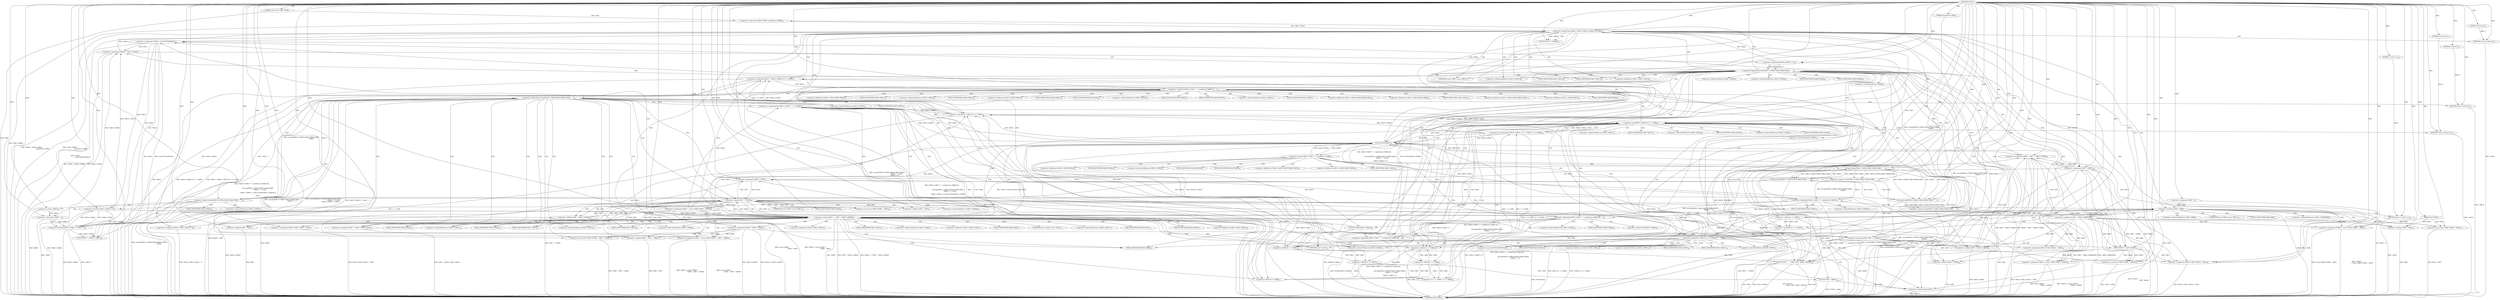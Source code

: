 digraph "FUN1" {  
"8" [label = <(METHOD,FUN1)<SUB>1</SUB>> ]
"323" [label = <(METHOD_RETURN,int)<SUB>1</SUB>> ]
"9" [label = <(PARAM,const struct VAR1 *VAR2)<SUB>1</SUB>> ]
"10" [label = <(PARAM,unsigned int VAR3)<SUB>2</SUB>> ]
"11" [label = <(PARAM,void *VAR4)<SUB>2</SUB>> ]
"321" [label = <(RETURN,return 1;,return 1;)<SUB>106</SUB>> ]
"19" [label = <(&lt;operator&gt;.lessThan,VAR5 &lt; VAR6)<SUB>7</SUB>> ]
"22" [label = <(&lt;operator&gt;.postIncrement,VAR5++)<SUB>7</SUB>> ]
"322" [label = <(LITERAL,1,return 1;)<SUB>106</SUB>> ]
"16" [label = <(&lt;operator&gt;.assignment,VAR5 = 0)<SUB>7</SUB>> ]
"26" [label = <(&lt;operator&gt;.assignment,VAR7 = VAR2-&gt;VAR8[VAR5])<SUB>8</SUB>> ]
"34" [label = <(&lt;operator&gt;.assignment,*VAR10
			= (struct VAR9 *)(VAR4 + VAR7))<SUB>9</SUB>> ]
"50" [label = <(&lt;operator&gt;.assignment,VAR10-&gt;VAR11.VAR12 = VAR7)<SUB>16</SUB>> ]
"318" [label = <(FUN5,FUN5(&quot;&quot;, VAR5))<SUB>104</SUB>> ]
"42" [label = <(&lt;operator&gt;.logicalNot,!(VAR3 &amp; (1 &lt;&lt; VAR5)))<SUB>12</SUB>> ]
"36" [label = <(&lt;operator&gt;.cast,(struct VAR9 *)(VAR4 + VAR7))<SUB>10</SUB>> ]
"61" [label = <(&lt;operator&gt;.assignment,*VAR14
				= (void *)FUN2(VAR10))<SUB>19</SUB>> ]
"68" [label = <(&lt;operator&gt;.assignment,VAR15 = VAR10-&gt;VAR16 &amp; (1 &lt;&lt; VAR5))<SUB>21</SUB>> ]
"95" [label = <(&lt;operators&gt;.assignmentOr,VAR10-&gt;VAR16
= ((1 &lt;&lt; VAR5) | (1 &lt;&lt; VAR6)))<SUB>28</SUB>> ]
"38" [label = <(&lt;operator&gt;.addition,VAR4 + VAR7)<SUB>10</SUB>> ]
"43" [label = <(&lt;operator&gt;.and,VAR3 &amp; (1 &lt;&lt; VAR5))<SUB>12</SUB>> ]
"78" [label = <(&lt;operator&gt;.and,VAR10-&gt;VAR16 &amp; (1 &lt;&lt; VAR6))<SUB>23</SUB>> ]
"107" [label = <(&lt;operator&gt;.logicalOr,(VAR10-&gt;VAR17 == sizeof(struct VAR9) &amp;&amp;


 			 ...)<SUB>33</SUB>> ]
"45" [label = <(&lt;operator&gt;.shiftLeft,1 &lt;&lt; VAR5)<SUB>12</SUB>> ]
"63" [label = <(&lt;operator&gt;.cast,(void *)FUN2(VAR10))<SUB>20</SUB>> ]
"70" [label = <(&lt;operator&gt;.and,VAR10-&gt;VAR16 &amp; (1 &lt;&lt; VAR5))<SUB>21</SUB>> ]
"86" [label = <(FUN3,FUN3(&quot;&quot;,
				       VAR5, VAR7, VAR10-&gt;VAR16))<SUB>24</SUB>> ]
"93" [label = <(RETURN,return 0;,return 0;)<SUB>26</SUB>> ]
"99" [label = <(&lt;operator&gt;.or,(1 &lt;&lt; VAR5) | (1 &lt;&lt; VAR6))<SUB>29</SUB>> ]
"221" [label = <(&lt;operator&gt;.assignment,VAR26 = VAR10-&gt;VAR29)<SUB>71</SUB>> ]
"226" [label = <(&lt;operator&gt;.assignment,VAR10 = (struct VAR9 *)
					(VAR4 + VAR7 + VAR26))<SUB>72</SUB>> ]
"235" [label = <(&lt;operator&gt;.assignment,VAR10-&gt;VAR11.VAR12 = VAR7)<SUB>74</SUB>> ]
"242" [label = <(&lt;operator&gt;.assignmentPlus,VAR7 += VAR26)<SUB>75</SUB>> ]
"65" [label = <(FUN2,FUN2(VAR10))<SUB>20</SUB>> ]
"74" [label = <(&lt;operator&gt;.shiftLeft,1 &lt;&lt; VAR5)<SUB>21</SUB>> ]
"82" [label = <(&lt;operator&gt;.shiftLeft,1 &lt;&lt; VAR6)<SUB>23</SUB>> ]
"94" [label = <(LITERAL,0,return 0;)<SUB>26</SUB>> ]
"100" [label = <(&lt;operator&gt;.shiftLeft,1 &lt;&lt; VAR5)<SUB>29</SUB>> ]
"103" [label = <(&lt;operator&gt;.shiftLeft,1 &lt;&lt; VAR6)<SUB>29</SUB>> ]
"108" [label = <(&lt;operator&gt;.logicalAnd,VAR10-&gt;VAR17 == sizeof(struct VAR9) &amp;&amp;


 			  ...)<SUB>33</SUB>> ]
"145" [label = <(&lt;operator&gt;.logicalAnd,(strcmp(VAR14-&gt;VAR18.VAR19.VAR20.VAR21,
					  ...)<SUB>46</SUB>> ]
"214" [label = <(&lt;operator&gt;.equals,VAR25 == VAR7 + VAR10-&gt;VAR29)<SUB>68</SUB>> ]
"248" [label = <(&lt;operator&gt;.assignment,VAR30 = VAR14-&gt;VAR23)<SUB>77</SUB>> ]
"300" [label = <(&lt;operator&gt;.assignment,VAR10 = (struct VAR9 *)
					(VAR4 + VAR30))<SUB>97</SUB>> ]
"307" [label = <(&lt;operator&gt;.assignment,VAR10-&gt;VAR11.VAR12 = VAR7)<SUB>99</SUB>> ]
"314" [label = <(&lt;operator&gt;.assignment,VAR7 = VAR30)<SUB>100</SUB>> ]
"109" [label = <(&lt;operator&gt;.logicalAnd,VAR10-&gt;VAR17 == sizeof(struct VAR9) &amp;&amp;


 			  ...)<SUB>33</SUB>> ]
"135" [label = <(FUN4,FUN4(&amp;VAR10-&gt;VAR24))<SUB>39</SUB>> ]
"168" [label = <(FUN5,FUN5(&quot;&quot;
						&quot;&quot;,
								VAR14-&gt;VAR23))<SUB>49</SUB>> ]
"173" [label = <(RETURN,return 0;,return 0;)<SUB>52</SUB>> ]
"177" [label = <(&lt;operators&gt;.assignmentXor,VAR10-&gt;VAR16 ^= (1&lt;&lt;VAR6))<SUB>57</SUB>> ]
"184" [label = <(&lt;operator&gt;.assignment,VAR25 = VAR7)<SUB>58</SUB>> ]
"187" [label = <(&lt;operator&gt;.assignment,VAR7 = VAR10-&gt;VAR11.VAR12)<SUB>59</SUB>> ]
"194" [label = <(&lt;operator&gt;.assignment,VAR10-&gt;VAR11.VAR12 = 0)<SUB>60</SUB>> ]
"207" [label = <(&lt;operator&gt;.assignment,VAR10 = (struct VAR9 *)
						(VAR4 + VAR7))<SUB>66</SUB>> ]
"228" [label = <(&lt;operator&gt;.cast,(struct VAR9 *)
					(VAR4 + VAR7 + VAR26))<SUB>72</SUB>> ]
"254" [label = <(&lt;operator&gt;.logicalAnd,strcmp(VAR14-&gt;VAR18.VAR19.VAR20.VAR21,
					   ...)<SUB>79</SUB>> ]
"110" [label = <(&lt;operator&gt;.logicalAnd,VAR10-&gt;VAR17 == sizeof(struct VAR9) &amp;&amp;


 			  ...)<SUB>33</SUB>> ]
"130" [label = <(&lt;operator&gt;.lessThan,VAR14-&gt;VAR23 &lt; 0)<SUB>39</SUB>> ]
"146" [label = <(&lt;operator&gt;.equals,strcmp(VAR14-&gt;VAR18.VAR19.VAR20.VAR21,
					   ...)<SUB>46</SUB>> ]
"159" [label = <(&lt;operator&gt;.lessThan,VAR14-&gt;VAR23 &lt; -VAR27 - 1)<SUB>48</SUB>> ]
"174" [label = <(LITERAL,0,return 0;)<SUB>52</SUB>> ]
"202" [label = <(&lt;operator&gt;.equals,VAR7 == VAR25)<SUB>63</SUB>> ]
"216" [label = <(&lt;operator&gt;.addition,VAR7 + VAR10-&gt;VAR29)<SUB>68</SUB>> ]
"230" [label = <(&lt;operator&gt;.addition,VAR4 + VAR7 + VAR26)<SUB>73</SUB>> ]
"287" [label = <(FUN5,FUN5(&quot;&quot;,
						 VAR7, VAR30))<SUB>91</SUB>> ]
"302" [label = <(&lt;operator&gt;.cast,(struct VAR9 *)
					(VAR4 + VAR30))<SUB>97</SUB>> ]
"111" [label = <(&lt;operator&gt;.equals,VAR10-&gt;VAR17 == sizeof(struct VAR9))<SUB>33</SUB>> ]
"117" [label = <(&lt;operator&gt;.equals,strcmp(VAR14-&gt;VAR18.VAR19.VAR20.VAR21,
 				   ...)<SUB>36</SUB>> ]
"147" [label = <(strcmp,strcmp(VAR14-&gt;VAR18.VAR19.VAR20.VAR21,
					   ...)<SUB>46</SUB>> ]
"163" [label = <(&lt;operator&gt;.subtraction,-VAR27 - 1)<SUB>48</SUB>> ]
"181" [label = <(&lt;operator&gt;.shiftLeft,1&lt;&lt;VAR6)<SUB>57</SUB>> ]
"209" [label = <(&lt;operator&gt;.cast,(struct VAR9 *)
						(VAR4 + VAR7))<SUB>66</SUB>> ]
"231" [label = <(&lt;operator&gt;.addition,VAR4 + VAR7)<SUB>73</SUB>> ]
"255" [label = <(&lt;operator&gt;.equals,strcmp(VAR14-&gt;VAR18.VAR19.VAR20.VAR21,
					   ...)<SUB>79</SUB>> ]
"268" [label = <(&lt;operator&gt;.greaterEqualsThan,VAR30 &gt;= 0)<SUB>81</SUB>> ]
"273" [label = <(&lt;operator&gt;.greaterThan,VAR30 &gt; VAR2-&gt;VAR26 -
						sizeof(struct VAR9))<SUB>82</SUB>> ]
"293" [label = <(&lt;operator&gt;.assignment,VAR30 = VAR7 + VAR10-&gt;VAR29)<SUB>95</SUB>> ]
"304" [label = <(&lt;operator&gt;.addition,VAR4 + VAR30)<SUB>98</SUB>> ]
"115" [label = <(&lt;operator&gt;.sizeOf,sizeof(struct VAR9))<SUB>33</SUB>> ]
"118" [label = <(strcmp,strcmp(VAR14-&gt;VAR18.VAR19.VAR20.VAR21,
 				   ...)<SUB>36</SUB>> ]
"164" [label = <(&lt;operator&gt;.minus,-VAR27)<SUB>48</SUB>> ]
"211" [label = <(&lt;operator&gt;.addition,VAR4 + VAR7)<SUB>67</SUB>> ]
"256" [label = <(strcmp,strcmp(VAR14-&gt;VAR18.VAR19.VAR20.VAR21,
					   ...)<SUB>79</SUB>> ]
"282" [label = <(FUN5,FUN5(&quot;&quot;
							&quot;&quot;,
								VAR30))<SUB>84</SUB>> ]
"285" [label = <(RETURN,return 0;,return 0;)<SUB>87</SUB>> ]
"275" [label = <(&lt;operator&gt;.subtraction,VAR2-&gt;VAR26 -
						sizeof(struct VAR9))<SUB>82</SUB>> ]
"286" [label = <(LITERAL,0,return 0;)<SUB>87</SUB>> ]
"295" [label = <(&lt;operator&gt;.addition,VAR7 + VAR10-&gt;VAR29)<SUB>95</SUB>> ]
"279" [label = <(&lt;operator&gt;.sizeOf,sizeof(struct VAR9))<SUB>83</SUB>> ]
"28" [label = <(&lt;operator&gt;.indirectIndexAccess,VAR2-&gt;VAR8[VAR5])<SUB>8</SUB>> ]
"51" [label = <(&lt;operator&gt;.fieldAccess,VAR10-&gt;VAR11.VAR12)<SUB>16</SUB>> ]
"29" [label = <(&lt;operator&gt;.indirectFieldAccess,VAR2-&gt;VAR8)<SUB>8</SUB>> ]
"37" [label = <(UNKNOWN,struct VAR9 *,struct VAR9 *)<SUB>10</SUB>> ]
"52" [label = <(&lt;operator&gt;.indirectFieldAccess,VAR10-&gt;VAR11)<SUB>16</SUB>> ]
"55" [label = <(FIELD_IDENTIFIER,VAR12,VAR12)<SUB>16</SUB>> ]
"31" [label = <(FIELD_IDENTIFIER,VAR8,VAR8)<SUB>8</SUB>> ]
"54" [label = <(FIELD_IDENTIFIER,VAR11,VAR11)<SUB>16</SUB>> ]
"96" [label = <(&lt;operator&gt;.indirectFieldAccess,VAR10-&gt;VAR16)<SUB>28</SUB>> ]
"64" [label = <(UNKNOWN,void *,void *)<SUB>20</SUB>> ]
"71" [label = <(&lt;operator&gt;.indirectFieldAccess,VAR10-&gt;VAR16)<SUB>21</SUB>> ]
"79" [label = <(&lt;operator&gt;.indirectFieldAccess,VAR10-&gt;VAR16)<SUB>23</SUB>> ]
"98" [label = <(FIELD_IDENTIFIER,VAR16,VAR16)<SUB>28</SUB>> ]
"73" [label = <(FIELD_IDENTIFIER,VAR16,VAR16)<SUB>21</SUB>> ]
"81" [label = <(FIELD_IDENTIFIER,VAR16,VAR16)<SUB>23</SUB>> ]
"90" [label = <(&lt;operator&gt;.indirectFieldAccess,VAR10-&gt;VAR16)<SUB>25</SUB>> ]
"223" [label = <(&lt;operator&gt;.indirectFieldAccess,VAR10-&gt;VAR29)<SUB>71</SUB>> ]
"236" [label = <(&lt;operator&gt;.fieldAccess,VAR10-&gt;VAR11.VAR12)<SUB>74</SUB>> ]
"92" [label = <(FIELD_IDENTIFIER,VAR16,VAR16)<SUB>25</SUB>> ]
"136" [label = <(&lt;operator&gt;.addressOf,&amp;VAR10-&gt;VAR24)<SUB>39</SUB>> ]
"225" [label = <(FIELD_IDENTIFIER,VAR29,VAR29)<SUB>71</SUB>> ]
"229" [label = <(UNKNOWN,struct VAR9 *,struct VAR9 *)<SUB>72</SUB>> ]
"237" [label = <(&lt;operator&gt;.indirectFieldAccess,VAR10-&gt;VAR11)<SUB>74</SUB>> ]
"240" [label = <(FIELD_IDENTIFIER,VAR12,VAR12)<SUB>74</SUB>> ]
"250" [label = <(&lt;operator&gt;.indirectFieldAccess,VAR14-&gt;VAR23)<SUB>77</SUB>> ]
"308" [label = <(&lt;operator&gt;.fieldAccess,VAR10-&gt;VAR11.VAR12)<SUB>99</SUB>> ]
"131" [label = <(&lt;operator&gt;.indirectFieldAccess,VAR14-&gt;VAR23)<SUB>39</SUB>> ]
"137" [label = <(&lt;operator&gt;.indirectFieldAccess,VAR10-&gt;VAR24)<SUB>39</SUB>> ]
"160" [label = <(&lt;operator&gt;.indirectFieldAccess,VAR14-&gt;VAR23)<SUB>48</SUB>> ]
"170" [label = <(&lt;operator&gt;.indirectFieldAccess,VAR14-&gt;VAR23)<SUB>51</SUB>> ]
"178" [label = <(&lt;operator&gt;.indirectFieldAccess,VAR10-&gt;VAR16)<SUB>57</SUB>> ]
"189" [label = <(&lt;operator&gt;.fieldAccess,VAR10-&gt;VAR11.VAR12)<SUB>59</SUB>> ]
"195" [label = <(&lt;operator&gt;.fieldAccess,VAR10-&gt;VAR11.VAR12)<SUB>60</SUB>> ]
"218" [label = <(&lt;operator&gt;.indirectFieldAccess,VAR10-&gt;VAR29)<SUB>68</SUB>> ]
"239" [label = <(FIELD_IDENTIFIER,VAR11,VAR11)<SUB>74</SUB>> ]
"252" [label = <(FIELD_IDENTIFIER,VAR23,VAR23)<SUB>77</SUB>> ]
"303" [label = <(UNKNOWN,struct VAR9 *,struct VAR9 *)<SUB>97</SUB>> ]
"309" [label = <(&lt;operator&gt;.indirectFieldAccess,VAR10-&gt;VAR11)<SUB>99</SUB>> ]
"312" [label = <(FIELD_IDENTIFIER,VAR12,VAR12)<SUB>99</SUB>> ]
"112" [label = <(&lt;operator&gt;.indirectFieldAccess,VAR10-&gt;VAR17)<SUB>33</SUB>> ]
"133" [label = <(FIELD_IDENTIFIER,VAR23,VAR23)<SUB>39</SUB>> ]
"139" [label = <(FIELD_IDENTIFIER,VAR24,VAR24)<SUB>39</SUB>> ]
"148" [label = <(&lt;operator&gt;.fieldAccess,VAR14-&gt;VAR18.VAR19.VAR20.VAR21)<SUB>46</SUB>> ]
"162" [label = <(FIELD_IDENTIFIER,VAR23,VAR23)<SUB>48</SUB>> ]
"172" [label = <(FIELD_IDENTIFIER,VAR23,VAR23)<SUB>51</SUB>> ]
"180" [label = <(FIELD_IDENTIFIER,VAR16,VAR16)<SUB>57</SUB>> ]
"190" [label = <(&lt;operator&gt;.indirectFieldAccess,VAR10-&gt;VAR11)<SUB>59</SUB>> ]
"193" [label = <(FIELD_IDENTIFIER,VAR12,VAR12)<SUB>59</SUB>> ]
"196" [label = <(&lt;operator&gt;.indirectFieldAccess,VAR10-&gt;VAR11)<SUB>60</SUB>> ]
"199" [label = <(FIELD_IDENTIFIER,VAR12,VAR12)<SUB>60</SUB>> ]
"210" [label = <(UNKNOWN,struct VAR9 *,struct VAR9 *)<SUB>66</SUB>> ]
"220" [label = <(FIELD_IDENTIFIER,VAR29,VAR29)<SUB>68</SUB>> ]
"311" [label = <(FIELD_IDENTIFIER,VAR11,VAR11)<SUB>99</SUB>> ]
"114" [label = <(FIELD_IDENTIFIER,VAR17,VAR17)<SUB>33</SUB>> ]
"119" [label = <(&lt;operator&gt;.fieldAccess,VAR14-&gt;VAR18.VAR19.VAR20.VAR21)<SUB>36</SUB>> ]
"149" [label = <(&lt;operator&gt;.fieldAccess,VAR14-&gt;VAR18.VAR19.VAR20)<SUB>46</SUB>> ]
"156" [label = <(FIELD_IDENTIFIER,VAR21,VAR21)<SUB>46</SUB>> ]
"192" [label = <(FIELD_IDENTIFIER,VAR11,VAR11)<SUB>59</SUB>> ]
"198" [label = <(FIELD_IDENTIFIER,VAR11,VAR11)<SUB>60</SUB>> ]
"257" [label = <(&lt;operator&gt;.fieldAccess,VAR14-&gt;VAR18.VAR19.VAR20.VAR21)<SUB>79</SUB>> ]
"120" [label = <(&lt;operator&gt;.fieldAccess,VAR14-&gt;VAR18.VAR19.VAR20)<SUB>36</SUB>> ]
"127" [label = <(FIELD_IDENTIFIER,VAR21,VAR21)<SUB>36</SUB>> ]
"150" [label = <(&lt;operator&gt;.fieldAccess,VAR14-&gt;VAR18.VAR19)<SUB>46</SUB>> ]
"155" [label = <(FIELD_IDENTIFIER,VAR20,VAR20)<SUB>46</SUB>> ]
"258" [label = <(&lt;operator&gt;.fieldAccess,VAR14-&gt;VAR18.VAR19.VAR20)<SUB>79</SUB>> ]
"265" [label = <(FIELD_IDENTIFIER,VAR21,VAR21)<SUB>79</SUB>> ]
"276" [label = <(&lt;operator&gt;.indirectFieldAccess,VAR2-&gt;VAR26)<SUB>82</SUB>> ]
"297" [label = <(&lt;operator&gt;.indirectFieldAccess,VAR10-&gt;VAR29)<SUB>95</SUB>> ]
"121" [label = <(&lt;operator&gt;.fieldAccess,VAR14-&gt;VAR18.VAR19)<SUB>36</SUB>> ]
"126" [label = <(FIELD_IDENTIFIER,VAR20,VAR20)<SUB>36</SUB>> ]
"151" [label = <(&lt;operator&gt;.indirectFieldAccess,VAR14-&gt;VAR18)<SUB>46</SUB>> ]
"154" [label = <(FIELD_IDENTIFIER,VAR19,VAR19)<SUB>46</SUB>> ]
"259" [label = <(&lt;operator&gt;.fieldAccess,VAR14-&gt;VAR18.VAR19)<SUB>79</SUB>> ]
"264" [label = <(FIELD_IDENTIFIER,VAR20,VAR20)<SUB>79</SUB>> ]
"278" [label = <(FIELD_IDENTIFIER,VAR26,VAR26)<SUB>82</SUB>> ]
"299" [label = <(FIELD_IDENTIFIER,VAR29,VAR29)<SUB>95</SUB>> ]
"122" [label = <(&lt;operator&gt;.indirectFieldAccess,VAR14-&gt;VAR18)<SUB>36</SUB>> ]
"125" [label = <(FIELD_IDENTIFIER,VAR19,VAR19)<SUB>36</SUB>> ]
"153" [label = <(FIELD_IDENTIFIER,VAR18,VAR18)<SUB>46</SUB>> ]
"260" [label = <(&lt;operator&gt;.indirectFieldAccess,VAR14-&gt;VAR18)<SUB>79</SUB>> ]
"263" [label = <(FIELD_IDENTIFIER,VAR19,VAR19)<SUB>79</SUB>> ]
"124" [label = <(FIELD_IDENTIFIER,VAR18,VAR18)<SUB>36</SUB>> ]
"262" [label = <(FIELD_IDENTIFIER,VAR18,VAR18)<SUB>79</SUB>> ]
  "173" -> "323"  [ label = "DDG: &lt;RET&gt;"] 
  "93" -> "323"  [ label = "DDG: &lt;RET&gt;"] 
  "285" -> "323"  [ label = "DDG: &lt;RET&gt;"] 
  "321" -> "323"  [ label = "DDG: &lt;RET&gt;"] 
  "9" -> "323"  [ label = "DDG: VAR2"] 
  "16" -> "323"  [ label = "DDG: VAR5 = 0"] 
  "19" -> "323"  [ label = "DDG: VAR5 &lt; VAR6"] 
  "26" -> "323"  [ label = "DDG: VAR2-&gt;VAR8[VAR5]"] 
  "26" -> "323"  [ label = "DDG: VAR7 = VAR2-&gt;VAR8[VAR5]"] 
  "38" -> "323"  [ label = "DDG: VAR4"] 
  "36" -> "323"  [ label = "DDG: VAR4 + VAR7"] 
  "34" -> "323"  [ label = "DDG: (struct VAR9 *)(VAR4 + VAR7)"] 
  "34" -> "323"  [ label = "DDG: *VAR10
			= (struct VAR9 *)(VAR4 + VAR7)"] 
  "43" -> "323"  [ label = "DDG: VAR3"] 
  "42" -> "323"  [ label = "DDG: VAR3 &amp; (1 &lt;&lt; VAR5)"] 
  "42" -> "323"  [ label = "DDG: !(VAR3 &amp; (1 &lt;&lt; VAR5))"] 
  "50" -> "323"  [ label = "DDG: VAR10-&gt;VAR11.VAR12 = VAR7"] 
  "61" -> "323"  [ label = "DDG: VAR14"] 
  "65" -> "323"  [ label = "DDG: VAR10"] 
  "63" -> "323"  [ label = "DDG: FUN2(VAR10)"] 
  "61" -> "323"  [ label = "DDG: (void *)FUN2(VAR10)"] 
  "61" -> "323"  [ label = "DDG: *VAR14
				= (void *)FUN2(VAR10)"] 
  "68" -> "323"  [ label = "DDG: VAR15"] 
  "70" -> "323"  [ label = "DDG: 1 &lt;&lt; VAR5"] 
  "68" -> "323"  [ label = "DDG: VAR10-&gt;VAR16 &amp; (1 &lt;&lt; VAR5)"] 
  "68" -> "323"  [ label = "DDG: VAR15 = VAR10-&gt;VAR16 &amp; (1 &lt;&lt; VAR5)"] 
  "82" -> "323"  [ label = "DDG: VAR6"] 
  "78" -> "323"  [ label = "DDG: 1 &lt;&lt; VAR6"] 
  "78" -> "323"  [ label = "DDG: VAR10-&gt;VAR16 &amp; (1 &lt;&lt; VAR6)"] 
  "95" -> "323"  [ label = "DDG: (1 &lt;&lt; VAR5) | (1 &lt;&lt; VAR6)"] 
  "111" -> "323"  [ label = "DDG: VAR10-&gt;VAR17"] 
  "115" -> "323"  [ label = "DDG: struct VAR9"] 
  "110" -> "323"  [ label = "DDG: VAR10-&gt;VAR17 == sizeof(struct VAR9)"] 
  "117" -> "323"  [ label = "DDG: strcmp(VAR14-&gt;VAR18.VAR19.VAR20.VAR21,
 				     VAR22)"] 
  "110" -> "323"  [ label = "DDG: strcmp(VAR14-&gt;VAR18.VAR19.VAR20.VAR21,
 				     VAR22) == 0"] 
  "109" -> "323"  [ label = "DDG: VAR10-&gt;VAR17 == sizeof(struct VAR9) &amp;&amp;


 			     (strcmp(VAR14-&gt;VAR18.VAR19.VAR20.VAR21,
 				     VAR22) == 0)"] 
  "130" -> "323"  [ label = "DDG: VAR14-&gt;VAR23"] 
  "109" -> "323"  [ label = "DDG: VAR14-&gt;VAR23 &lt; 0"] 
  "108" -> "323"  [ label = "DDG: VAR10-&gt;VAR17 == sizeof(struct VAR9) &amp;&amp;


 			     (strcmp(VAR14-&gt;VAR18.VAR19.VAR20.VAR21,
 				     VAR22) == 0) &amp;&amp;

			     VAR14-&gt;VAR23 &lt; 0"] 
  "135" -> "323"  [ label = "DDG: &amp;VAR10-&gt;VAR24"] 
  "108" -> "323"  [ label = "DDG: FUN4(&amp;VAR10-&gt;VAR24)"] 
  "107" -> "323"  [ label = "DDG: VAR10-&gt;VAR17 == sizeof(struct VAR9) &amp;&amp;


 			     (strcmp(VAR14-&gt;VAR18.VAR19.VAR20.VAR21,
 				     VAR22) == 0) &amp;&amp;

			     VAR14-&gt;VAR23 &lt; 0 &amp;&amp; FUN4(&amp;VAR10-&gt;VAR24)"] 
  "107" -> "323"  [ label = "DDG: (VAR10-&gt;VAR17 == sizeof(struct VAR9) &amp;&amp;


 			     (strcmp(VAR14-&gt;VAR18.VAR19.VAR20.VAR21,
 				     VAR22) == 0) &amp;&amp;

			     VAR14-&gt;VAR23 &lt; 0 &amp;&amp; FUN4(&amp;VAR10-&gt;VAR24)) ||

			    VAR15"] 
  "248" -> "323"  [ label = "DDG: VAR14-&gt;VAR23"] 
  "248" -> "323"  [ label = "DDG: VAR30 = VAR14-&gt;VAR23"] 
  "256" -> "323"  [ label = "DDG: VAR22"] 
  "255" -> "323"  [ label = "DDG: strcmp(VAR14-&gt;VAR18.VAR19.VAR20.VAR21,
					   VAR22)"] 
  "254" -> "323"  [ label = "DDG: strcmp(VAR14-&gt;VAR18.VAR19.VAR20.VAR21,
					   VAR22) == 0"] 
  "254" -> "323"  [ label = "DDG: VAR30 &gt;= 0"] 
  "254" -> "323"  [ label = "DDG: strcmp(VAR14-&gt;VAR18.VAR19.VAR20.VAR21,
					   VAR22) == 0 &amp;&amp;
				    VAR30 &gt;= 0"] 
  "295" -> "323"  [ label = "DDG: VAR10-&gt;VAR29"] 
  "293" -> "323"  [ label = "DDG: VAR7 + VAR10-&gt;VAR29"] 
  "293" -> "323"  [ label = "DDG: VAR30 = VAR7 + VAR10-&gt;VAR29"] 
  "275" -> "323"  [ label = "DDG: VAR2-&gt;VAR26"] 
  "279" -> "323"  [ label = "DDG: struct VAR9"] 
  "273" -> "323"  [ label = "DDG: VAR2-&gt;VAR26 -
						sizeof(struct VAR9)"] 
  "273" -> "323"  [ label = "DDG: VAR30 &gt; VAR2-&gt;VAR26 -
						sizeof(struct VAR9)"] 
  "287" -> "323"  [ label = "DDG: FUN5(&quot;&quot;,
						 VAR7, VAR30)"] 
  "304" -> "323"  [ label = "DDG: VAR4"] 
  "302" -> "323"  [ label = "DDG: VAR4 + VAR30"] 
  "300" -> "323"  [ label = "DDG: (struct VAR9 *)
					(VAR4 + VAR30)"] 
  "300" -> "323"  [ label = "DDG: VAR10 = (struct VAR9 *)
					(VAR4 + VAR30)"] 
  "307" -> "323"  [ label = "DDG: VAR10-&gt;VAR11.VAR12 = VAR7"] 
  "314" -> "323"  [ label = "DDG: VAR30"] 
  "314" -> "323"  [ label = "DDG: VAR7 = VAR30"] 
  "147" -> "323"  [ label = "DDG: VAR22"] 
  "146" -> "323"  [ label = "DDG: strcmp(VAR14-&gt;VAR18.VAR19.VAR20.VAR21,
					    VAR22)"] 
  "145" -> "323"  [ label = "DDG: strcmp(VAR14-&gt;VAR18.VAR19.VAR20.VAR21,
					    VAR22) == 0"] 
  "159" -> "323"  [ label = "DDG: VAR14-&gt;VAR23"] 
  "163" -> "323"  [ label = "DDG: -VAR27"] 
  "159" -> "323"  [ label = "DDG: -VAR27 - 1"] 
  "145" -> "323"  [ label = "DDG: VAR14-&gt;VAR23 &lt; -VAR27 - 1"] 
  "145" -> "323"  [ label = "DDG: (strcmp(VAR14-&gt;VAR18.VAR19.VAR20.VAR21,
					    VAR22) == 0) &amp;&amp;
				    VAR14-&gt;VAR23 &lt; -VAR27 - 1"] 
  "177" -> "323"  [ label = "DDG: 1&lt;&lt;VAR6"] 
  "184" -> "323"  [ label = "DDG: VAR25 = VAR7"] 
  "187" -> "323"  [ label = "DDG: VAR7 = VAR10-&gt;VAR11.VAR12"] 
  "194" -> "323"  [ label = "DDG: VAR10-&gt;VAR11.VAR12 = 0"] 
  "202" -> "323"  [ label = "DDG: VAR25"] 
  "202" -> "323"  [ label = "DDG: VAR7 == VAR25"] 
  "207" -> "323"  [ label = "DDG: (struct VAR9 *)
						(VAR4 + VAR7)"] 
  "207" -> "323"  [ label = "DDG: VAR10 = (struct VAR9 *)
						(VAR4 + VAR7)"] 
  "214" -> "323"  [ label = "DDG: VAR25"] 
  "216" -> "323"  [ label = "DDG: VAR10-&gt;VAR29"] 
  "214" -> "323"  [ label = "DDG: VAR7 + VAR10-&gt;VAR29"] 
  "214" -> "323"  [ label = "DDG: VAR25 == VAR7 + VAR10-&gt;VAR29"] 
  "221" -> "323"  [ label = "DDG: VAR10-&gt;VAR29"] 
  "221" -> "323"  [ label = "DDG: VAR26 = VAR10-&gt;VAR29"] 
  "231" -> "323"  [ label = "DDG: VAR4"] 
  "230" -> "323"  [ label = "DDG: VAR4 + VAR7"] 
  "228" -> "323"  [ label = "DDG: VAR4 + VAR7 + VAR26"] 
  "226" -> "323"  [ label = "DDG: (struct VAR9 *)
					(VAR4 + VAR7 + VAR26)"] 
  "226" -> "323"  [ label = "DDG: VAR10 = (struct VAR9 *)
					(VAR4 + VAR7 + VAR26)"] 
  "235" -> "323"  [ label = "DDG: VAR10-&gt;VAR11.VAR12 = VAR7"] 
  "242" -> "323"  [ label = "DDG: VAR26"] 
  "242" -> "323"  [ label = "DDG: VAR7 += VAR26"] 
  "318" -> "323"  [ label = "DDG: FUN5(&quot;&quot;, VAR5)"] 
  "86" -> "323"  [ label = "DDG: VAR5"] 
  "86" -> "323"  [ label = "DDG: VAR7"] 
  "86" -> "323"  [ label = "DDG: VAR10-&gt;VAR16"] 
  "86" -> "323"  [ label = "DDG: FUN3(&quot;&quot;,
				       VAR5, VAR7, VAR10-&gt;VAR16)"] 
  "22" -> "323"  [ label = "DDG: VAR5++"] 
  "164" -> "323"  [ label = "DDG: VAR27"] 
  "8" -> "9"  [ label = "DDG: "] 
  "8" -> "10"  [ label = "DDG: "] 
  "8" -> "11"  [ label = "DDG: "] 
  "322" -> "321"  [ label = "DDG: 1"] 
  "8" -> "321"  [ label = "DDG: "] 
  "8" -> "322"  [ label = "DDG: "] 
  "8" -> "16"  [ label = "DDG: "] 
  "16" -> "19"  [ label = "DDG: VAR5"] 
  "22" -> "19"  [ label = "DDG: VAR5"] 
  "8" -> "19"  [ label = "DDG: "] 
  "181" -> "19"  [ label = "DDG: VAR6"] 
  "45" -> "22"  [ label = "DDG: VAR5"] 
  "318" -> "22"  [ label = "DDG: VAR5"] 
  "8" -> "22"  [ label = "DDG: "] 
  "11" -> "34"  [ label = "DDG: VAR4"] 
  "8" -> "34"  [ label = "DDG: "] 
  "26" -> "34"  [ label = "DDG: VAR7"] 
  "8" -> "50"  [ label = "DDG: "] 
  "26" -> "50"  [ label = "DDG: VAR7"] 
  "8" -> "318"  [ label = "DDG: "] 
  "100" -> "318"  [ label = "DDG: VAR5"] 
  "11" -> "36"  [ label = "DDG: VAR4"] 
  "8" -> "36"  [ label = "DDG: "] 
  "26" -> "36"  [ label = "DDG: VAR7"] 
  "43" -> "42"  [ label = "DDG: VAR3"] 
  "43" -> "42"  [ label = "DDG: 1 &lt;&lt; VAR5"] 
  "65" -> "61"  [ label = "DDG: VAR10"] 
  "70" -> "68"  [ label = "DDG: VAR10-&gt;VAR16"] 
  "70" -> "68"  [ label = "DDG: 1 &lt;&lt; VAR5"] 
  "99" -> "95"  [ label = "DDG: 1 &lt;&lt; VAR5"] 
  "99" -> "95"  [ label = "DDG: 1 &lt;&lt; VAR6"] 
  "11" -> "38"  [ label = "DDG: VAR4"] 
  "8" -> "38"  [ label = "DDG: "] 
  "26" -> "38"  [ label = "DDG: VAR7"] 
  "10" -> "43"  [ label = "DDG: VAR3"] 
  "8" -> "43"  [ label = "DDG: "] 
  "45" -> "43"  [ label = "DDG: 1"] 
  "45" -> "43"  [ label = "DDG: VAR5"] 
  "65" -> "95"  [ label = "DDG: VAR10"] 
  "78" -> "95"  [ label = "DDG: VAR10-&gt;VAR16"] 
  "8" -> "45"  [ label = "DDG: "] 
  "19" -> "45"  [ label = "DDG: VAR5"] 
  "65" -> "63"  [ label = "DDG: VAR10"] 
  "65" -> "70"  [ label = "DDG: VAR10"] 
  "95" -> "70"  [ label = "DDG: VAR10-&gt;VAR16"] 
  "177" -> "70"  [ label = "DDG: VAR10-&gt;VAR16"] 
  "74" -> "70"  [ label = "DDG: 1"] 
  "74" -> "70"  [ label = "DDG: VAR5"] 
  "65" -> "78"  [ label = "DDG: VAR10"] 
  "70" -> "78"  [ label = "DDG: VAR10-&gt;VAR16"] 
  "82" -> "78"  [ label = "DDG: 1"] 
  "82" -> "78"  [ label = "DDG: VAR6"] 
  "94" -> "93"  [ label = "DDG: 0"] 
  "8" -> "93"  [ label = "DDG: "] 
  "100" -> "99"  [ label = "DDG: 1"] 
  "100" -> "99"  [ label = "DDG: VAR5"] 
  "103" -> "99"  [ label = "DDG: 1"] 
  "103" -> "99"  [ label = "DDG: VAR6"] 
  "108" -> "107"  [ label = "DDG: VAR10-&gt;VAR17 == sizeof(struct VAR9) &amp;&amp;


 			     (strcmp(VAR14-&gt;VAR18.VAR19.VAR20.VAR21,
 				     VAR22) == 0) &amp;&amp;

			     VAR14-&gt;VAR23 &lt; 0"] 
  "108" -> "107"  [ label = "DDG: FUN4(&amp;VAR10-&gt;VAR24)"] 
  "68" -> "107"  [ label = "DDG: VAR15"] 
  "8" -> "107"  [ label = "DDG: "] 
  "207" -> "221"  [ label = "DDG: VAR10"] 
  "8" -> "226"  [ label = "DDG: "] 
  "202" -> "226"  [ label = "DDG: VAR7"] 
  "221" -> "226"  [ label = "DDG: VAR26"] 
  "8" -> "235"  [ label = "DDG: "] 
  "202" -> "235"  [ label = "DDG: VAR7"] 
  "8" -> "242"  [ label = "DDG: "] 
  "221" -> "242"  [ label = "DDG: VAR26"] 
  "34" -> "65"  [ label = "DDG: VAR10"] 
  "95" -> "65"  [ label = "DDG: VAR10-&gt;VAR16"] 
  "111" -> "65"  [ label = "DDG: VAR10-&gt;VAR17"] 
  "300" -> "65"  [ label = "DDG: VAR10"] 
  "177" -> "65"  [ label = "DDG: VAR10-&gt;VAR16"] 
  "226" -> "65"  [ label = "DDG: VAR10"] 
  "8" -> "65"  [ label = "DDG: "] 
  "135" -> "65"  [ label = "DDG: &amp;VAR10-&gt;VAR24"] 
  "207" -> "65"  [ label = "DDG: VAR10"] 
  "8" -> "74"  [ label = "DDG: "] 
  "45" -> "74"  [ label = "DDG: VAR5"] 
  "100" -> "74"  [ label = "DDG: VAR5"] 
  "8" -> "82"  [ label = "DDG: "] 
  "19" -> "82"  [ label = "DDG: VAR6"] 
  "103" -> "82"  [ label = "DDG: VAR6"] 
  "181" -> "82"  [ label = "DDG: VAR6"] 
  "8" -> "86"  [ label = "DDG: "] 
  "74" -> "86"  [ label = "DDG: VAR5"] 
  "314" -> "86"  [ label = "DDG: VAR7"] 
  "242" -> "86"  [ label = "DDG: VAR7"] 
  "26" -> "86"  [ label = "DDG: VAR7"] 
  "65" -> "86"  [ label = "DDG: VAR10"] 
  "78" -> "86"  [ label = "DDG: VAR10-&gt;VAR16"] 
  "8" -> "94"  [ label = "DDG: "] 
  "8" -> "100"  [ label = "DDG: "] 
  "74" -> "100"  [ label = "DDG: VAR5"] 
  "8" -> "103"  [ label = "DDG: "] 
  "82" -> "103"  [ label = "DDG: VAR6"] 
  "109" -> "108"  [ label = "DDG: VAR10-&gt;VAR17 == sizeof(struct VAR9) &amp;&amp;


 			     (strcmp(VAR14-&gt;VAR18.VAR19.VAR20.VAR21,
 				     VAR22) == 0)"] 
  "109" -> "108"  [ label = "DDG: VAR14-&gt;VAR23 &lt; 0"] 
  "135" -> "108"  [ label = "DDG: &amp;VAR10-&gt;VAR24"] 
  "202" -> "242"  [ label = "DDG: VAR7"] 
  "61" -> "248"  [ label = "DDG: VAR14"] 
  "130" -> "248"  [ label = "DDG: VAR14-&gt;VAR23"] 
  "159" -> "248"  [ label = "DDG: VAR14-&gt;VAR23"] 
  "8" -> "300"  [ label = "DDG: "] 
  "293" -> "300"  [ label = "DDG: VAR30"] 
  "287" -> "300"  [ label = "DDG: VAR30"] 
  "287" -> "307"  [ label = "DDG: VAR7"] 
  "8" -> "307"  [ label = "DDG: "] 
  "314" -> "307"  [ label = "DDG: VAR7"] 
  "242" -> "307"  [ label = "DDG: VAR7"] 
  "26" -> "307"  [ label = "DDG: VAR7"] 
  "8" -> "314"  [ label = "DDG: "] 
  "293" -> "314"  [ label = "DDG: VAR30"] 
  "287" -> "314"  [ label = "DDG: VAR30"] 
  "110" -> "109"  [ label = "DDG: VAR10-&gt;VAR17 == sizeof(struct VAR9)"] 
  "110" -> "109"  [ label = "DDG: strcmp(VAR14-&gt;VAR18.VAR19.VAR20.VAR21,
 				     VAR22) == 0"] 
  "130" -> "109"  [ label = "DDG: VAR14-&gt;VAR23"] 
  "130" -> "109"  [ label = "DDG: 0"] 
  "65" -> "135"  [ label = "DDG: VAR10"] 
  "146" -> "145"  [ label = "DDG: strcmp(VAR14-&gt;VAR18.VAR19.VAR20.VAR21,
					    VAR22)"] 
  "146" -> "145"  [ label = "DDG: 0"] 
  "159" -> "145"  [ label = "DDG: VAR14-&gt;VAR23"] 
  "159" -> "145"  [ label = "DDG: -VAR27 - 1"] 
  "174" -> "173"  [ label = "DDG: 0"] 
  "8" -> "173"  [ label = "DDG: "] 
  "181" -> "177"  [ label = "DDG: 1"] 
  "181" -> "177"  [ label = "DDG: VAR6"] 
  "314" -> "184"  [ label = "DDG: VAR7"] 
  "242" -> "184"  [ label = "DDG: VAR7"] 
  "8" -> "184"  [ label = "DDG: "] 
  "26" -> "184"  [ label = "DDG: VAR7"] 
  "202" -> "184"  [ label = "DDG: VAR7"] 
  "8" -> "194"  [ label = "DDG: "] 
  "8" -> "207"  [ label = "DDG: "] 
  "202" -> "207"  [ label = "DDG: VAR7"] 
  "202" -> "214"  [ label = "DDG: VAR25"] 
  "8" -> "214"  [ label = "DDG: "] 
  "202" -> "214"  [ label = "DDG: VAR7"] 
  "207" -> "214"  [ label = "DDG: VAR10"] 
  "8" -> "228"  [ label = "DDG: "] 
  "202" -> "228"  [ label = "DDG: VAR7"] 
  "221" -> "228"  [ label = "DDG: VAR26"] 
  "111" -> "110"  [ label = "DDG: VAR10-&gt;VAR17"] 
  "117" -> "110"  [ label = "DDG: strcmp(VAR14-&gt;VAR18.VAR19.VAR20.VAR21,
 				     VAR22)"] 
  "117" -> "110"  [ label = "DDG: 0"] 
  "61" -> "130"  [ label = "DDG: VAR14"] 
  "159" -> "130"  [ label = "DDG: VAR14-&gt;VAR23"] 
  "8" -> "130"  [ label = "DDG: "] 
  "147" -> "146"  [ label = "DDG: VAR14-&gt;VAR18.VAR19.VAR20.VAR21"] 
  "147" -> "146"  [ label = "DDG: VAR22"] 
  "8" -> "146"  [ label = "DDG: "] 
  "61" -> "159"  [ label = "DDG: VAR14"] 
  "130" -> "159"  [ label = "DDG: VAR14-&gt;VAR23"] 
  "163" -> "159"  [ label = "DDG: -VAR27"] 
  "163" -> "159"  [ label = "DDG: 1"] 
  "8" -> "168"  [ label = "DDG: "] 
  "61" -> "168"  [ label = "DDG: VAR14"] 
  "130" -> "168"  [ label = "DDG: VAR14-&gt;VAR23"] 
  "159" -> "168"  [ label = "DDG: VAR14-&gt;VAR23"] 
  "8" -> "174"  [ label = "DDG: "] 
  "65" -> "177"  [ label = "DDG: VAR10"] 
  "95" -> "177"  [ label = "DDG: VAR10-&gt;VAR16"] 
  "207" -> "177"  [ label = "DDG: VAR10"] 
  "8" -> "216"  [ label = "DDG: "] 
  "202" -> "216"  [ label = "DDG: VAR7"] 
  "207" -> "216"  [ label = "DDG: VAR10"] 
  "8" -> "230"  [ label = "DDG: "] 
  "202" -> "230"  [ label = "DDG: VAR7"] 
  "221" -> "230"  [ label = "DDG: VAR26"] 
  "255" -> "254"  [ label = "DDG: strcmp(VAR14-&gt;VAR18.VAR19.VAR20.VAR21,
					   VAR22)"] 
  "255" -> "254"  [ label = "DDG: 0"] 
  "268" -> "254"  [ label = "DDG: VAR30"] 
  "268" -> "254"  [ label = "DDG: 0"] 
  "8" -> "302"  [ label = "DDG: "] 
  "293" -> "302"  [ label = "DDG: VAR30"] 
  "287" -> "302"  [ label = "DDG: VAR30"] 
  "65" -> "111"  [ label = "DDG: VAR10"] 
  "118" -> "117"  [ label = "DDG: VAR14-&gt;VAR18.VAR19.VAR20.VAR21"] 
  "118" -> "117"  [ label = "DDG: VAR22"] 
  "8" -> "117"  [ label = "DDG: "] 
  "118" -> "147"  [ label = "DDG: VAR14-&gt;VAR18.VAR19.VAR20.VAR21"] 
  "118" -> "147"  [ label = "DDG: VAR22"] 
  "256" -> "147"  [ label = "DDG: VAR22"] 
  "8" -> "147"  [ label = "DDG: "] 
  "164" -> "163"  [ label = "DDG: VAR27"] 
  "8" -> "163"  [ label = "DDG: "] 
  "8" -> "181"  [ label = "DDG: "] 
  "103" -> "181"  [ label = "DDG: VAR6"] 
  "187" -> "202"  [ label = "DDG: VAR7"] 
  "8" -> "202"  [ label = "DDG: "] 
  "184" -> "202"  [ label = "DDG: VAR25"] 
  "8" -> "209"  [ label = "DDG: "] 
  "202" -> "209"  [ label = "DDG: VAR7"] 
  "8" -> "231"  [ label = "DDG: "] 
  "202" -> "231"  [ label = "DDG: VAR7"] 
  "256" -> "255"  [ label = "DDG: VAR14-&gt;VAR18.VAR19.VAR20.VAR21"] 
  "256" -> "255"  [ label = "DDG: VAR22"] 
  "8" -> "255"  [ label = "DDG: "] 
  "248" -> "268"  [ label = "DDG: VAR30"] 
  "8" -> "268"  [ label = "DDG: "] 
  "8" -> "287"  [ label = "DDG: "] 
  "314" -> "287"  [ label = "DDG: VAR7"] 
  "242" -> "287"  [ label = "DDG: VAR7"] 
  "26" -> "287"  [ label = "DDG: VAR7"] 
  "273" -> "287"  [ label = "DDG: VAR30"] 
  "314" -> "293"  [ label = "DDG: VAR7"] 
  "242" -> "293"  [ label = "DDG: VAR7"] 
  "8" -> "293"  [ label = "DDG: "] 
  "26" -> "293"  [ label = "DDG: VAR7"] 
  "65" -> "293"  [ label = "DDG: VAR10"] 
  "207" -> "293"  [ label = "DDG: VAR10"] 
  "8" -> "304"  [ label = "DDG: "] 
  "293" -> "304"  [ label = "DDG: VAR30"] 
  "287" -> "304"  [ label = "DDG: VAR30"] 
  "256" -> "118"  [ label = "DDG: VAR22"] 
  "147" -> "118"  [ label = "DDG: VAR22"] 
  "8" -> "118"  [ label = "DDG: "] 
  "8" -> "164"  [ label = "DDG: "] 
  "8" -> "211"  [ label = "DDG: "] 
  "202" -> "211"  [ label = "DDG: VAR7"] 
  "118" -> "256"  [ label = "DDG: VAR14-&gt;VAR18.VAR19.VAR20.VAR21"] 
  "118" -> "256"  [ label = "DDG: VAR22"] 
  "147" -> "256"  [ label = "DDG: VAR22"] 
  "8" -> "256"  [ label = "DDG: "] 
  "248" -> "273"  [ label = "DDG: VAR30"] 
  "268" -> "273"  [ label = "DDG: VAR30"] 
  "8" -> "273"  [ label = "DDG: "] 
  "275" -> "273"  [ label = "DDG: VAR2-&gt;VAR26"] 
  "286" -> "285"  [ label = "DDG: 0"] 
  "8" -> "285"  [ label = "DDG: "] 
  "9" -> "275"  [ label = "DDG: VAR2"] 
  "8" -> "282"  [ label = "DDG: "] 
  "273" -> "282"  [ label = "DDG: VAR30"] 
  "8" -> "286"  [ label = "DDG: "] 
  "314" -> "295"  [ label = "DDG: VAR7"] 
  "242" -> "295"  [ label = "DDG: VAR7"] 
  "8" -> "295"  [ label = "DDG: "] 
  "26" -> "295"  [ label = "DDG: VAR7"] 
  "65" -> "295"  [ label = "DDG: VAR10"] 
  "207" -> "295"  [ label = "DDG: VAR10"] 
  "19" -> "34"  [ label = "CDG: "] 
  "19" -> "26"  [ label = "CDG: "] 
  "19" -> "42"  [ label = "CDG: "] 
  "19" -> "38"  [ label = "CDG: "] 
  "19" -> "36"  [ label = "CDG: "] 
  "19" -> "28"  [ label = "CDG: "] 
  "19" -> "29"  [ label = "CDG: "] 
  "19" -> "321"  [ label = "CDG: "] 
  "19" -> "37"  [ label = "CDG: "] 
  "19" -> "43"  [ label = "CDG: "] 
  "19" -> "45"  [ label = "CDG: "] 
  "19" -> "31"  [ label = "CDG: "] 
  "42" -> "68"  [ label = "CDG: "] 
  "42" -> "52"  [ label = "CDG: "] 
  "42" -> "74"  [ label = "CDG: "] 
  "42" -> "50"  [ label = "CDG: "] 
  "42" -> "54"  [ label = "CDG: "] 
  "42" -> "61"  [ label = "CDG: "] 
  "42" -> "70"  [ label = "CDG: "] 
  "42" -> "65"  [ label = "CDG: "] 
  "42" -> "71"  [ label = "CDG: "] 
  "42" -> "55"  [ label = "CDG: "] 
  "42" -> "73"  [ label = "CDG: "] 
  "42" -> "64"  [ label = "CDG: "] 
  "42" -> "51"  [ label = "CDG: "] 
  "42" -> "19"  [ label = "CDG: "] 
  "42" -> "81"  [ label = "CDG: "] 
  "42" -> "79"  [ label = "CDG: "] 
  "42" -> "22"  [ label = "CDG: "] 
  "42" -> "82"  [ label = "CDG: "] 
  "42" -> "63"  [ label = "CDG: "] 
  "42" -> "78"  [ label = "CDG: "] 
  "78" -> "114"  [ label = "CDG: "] 
  "78" -> "95"  [ label = "CDG: "] 
  "78" -> "112"  [ label = "CDG: "] 
  "78" -> "93"  [ label = "CDG: "] 
  "78" -> "100"  [ label = "CDG: "] 
  "78" -> "108"  [ label = "CDG: "] 
  "78" -> "86"  [ label = "CDG: "] 
  "78" -> "109"  [ label = "CDG: "] 
  "78" -> "107"  [ label = "CDG: "] 
  "78" -> "115"  [ label = "CDG: "] 
  "78" -> "96"  [ label = "CDG: "] 
  "78" -> "98"  [ label = "CDG: "] 
  "78" -> "103"  [ label = "CDG: "] 
  "78" -> "92"  [ label = "CDG: "] 
  "78" -> "90"  [ label = "CDG: "] 
  "78" -> "111"  [ label = "CDG: "] 
  "78" -> "99"  [ label = "CDG: "] 
  "78" -> "110"  [ label = "CDG: "] 
  "107" -> "154"  [ label = "CDG: "] 
  "107" -> "146"  [ label = "CDG: "] 
  "107" -> "150"  [ label = "CDG: "] 
  "107" -> "256"  [ label = "CDG: "] 
  "107" -> "262"  [ label = "CDG: "] 
  "107" -> "264"  [ label = "CDG: "] 
  "107" -> "148"  [ label = "CDG: "] 
  "107" -> "258"  [ label = "CDG: "] 
  "107" -> "260"  [ label = "CDG: "] 
  "107" -> "254"  [ label = "CDG: "] 
  "107" -> "147"  [ label = "CDG: "] 
  "107" -> "145"  [ label = "CDG: "] 
  "107" -> "149"  [ label = "CDG: "] 
  "107" -> "257"  [ label = "CDG: "] 
  "107" -> "151"  [ label = "CDG: "] 
  "107" -> "153"  [ label = "CDG: "] 
  "107" -> "255"  [ label = "CDG: "] 
  "107" -> "259"  [ label = "CDG: "] 
  "107" -> "155"  [ label = "CDG: "] 
  "107" -> "265"  [ label = "CDG: "] 
  "107" -> "252"  [ label = "CDG: "] 
  "107" -> "263"  [ label = "CDG: "] 
  "107" -> "248"  [ label = "CDG: "] 
  "107" -> "156"  [ label = "CDG: "] 
  "107" -> "250"  [ label = "CDG: "] 
  "109" -> "136"  [ label = "CDG: "] 
  "109" -> "135"  [ label = "CDG: "] 
  "109" -> "137"  [ label = "CDG: "] 
  "109" -> "139"  [ label = "CDG: "] 
  "145" -> "192"  [ label = "CDG: "] 
  "145" -> "196"  [ label = "CDG: "] 
  "145" -> "168"  [ label = "CDG: "] 
  "145" -> "170"  [ label = "CDG: "] 
  "145" -> "181"  [ label = "CDG: "] 
  "145" -> "195"  [ label = "CDG: "] 
  "145" -> "190"  [ label = "CDG: "] 
  "145" -> "184"  [ label = "CDG: "] 
  "145" -> "194"  [ label = "CDG: "] 
  "145" -> "202"  [ label = "CDG: "] 
  "145" -> "180"  [ label = "CDG: "] 
  "145" -> "199"  [ label = "CDG: "] 
  "145" -> "177"  [ label = "CDG: "] 
  "145" -> "172"  [ label = "CDG: "] 
  "145" -> "178"  [ label = "CDG: "] 
  "145" -> "198"  [ label = "CDG: "] 
  "145" -> "189"  [ label = "CDG: "] 
  "145" -> "187"  [ label = "CDG: "] 
  "145" -> "173"  [ label = "CDG: "] 
  "145" -> "193"  [ label = "CDG: "] 
  "214" -> "68"  [ label = "CDG: "] 
  "214" -> "230"  [ label = "CDG: "] 
  "214" -> "192"  [ label = "CDG: "] 
  "214" -> "196"  [ label = "CDG: "] 
  "214" -> "240"  [ label = "CDG: "] 
  "214" -> "226"  [ label = "CDG: "] 
  "214" -> "74"  [ label = "CDG: "] 
  "214" -> "228"  [ label = "CDG: "] 
  "214" -> "181"  [ label = "CDG: "] 
  "214" -> "195"  [ label = "CDG: "] 
  "214" -> "242"  [ label = "CDG: "] 
  "214" -> "190"  [ label = "CDG: "] 
  "214" -> "184"  [ label = "CDG: "] 
  "214" -> "61"  [ label = "CDG: "] 
  "214" -> "194"  [ label = "CDG: "] 
  "214" -> "70"  [ label = "CDG: "] 
  "214" -> "202"  [ label = "CDG: "] 
  "214" -> "180"  [ label = "CDG: "] 
  "214" -> "236"  [ label = "CDG: "] 
  "214" -> "65"  [ label = "CDG: "] 
  "214" -> "237"  [ label = "CDG: "] 
  "214" -> "199"  [ label = "CDG: "] 
  "214" -> "71"  [ label = "CDG: "] 
  "214" -> "177"  [ label = "CDG: "] 
  "214" -> "229"  [ label = "CDG: "] 
  "214" -> "73"  [ label = "CDG: "] 
  "214" -> "64"  [ label = "CDG: "] 
  "214" -> "81"  [ label = "CDG: "] 
  "214" -> "225"  [ label = "CDG: "] 
  "214" -> "178"  [ label = "CDG: "] 
  "214" -> "198"  [ label = "CDG: "] 
  "214" -> "189"  [ label = "CDG: "] 
  "214" -> "223"  [ label = "CDG: "] 
  "214" -> "187"  [ label = "CDG: "] 
  "214" -> "231"  [ label = "CDG: "] 
  "214" -> "79"  [ label = "CDG: "] 
  "214" -> "221"  [ label = "CDG: "] 
  "214" -> "239"  [ label = "CDG: "] 
  "214" -> "235"  [ label = "CDG: "] 
  "214" -> "193"  [ label = "CDG: "] 
  "214" -> "82"  [ label = "CDG: "] 
  "214" -> "63"  [ label = "CDG: "] 
  "214" -> "78"  [ label = "CDG: "] 
  "110" -> "133"  [ label = "CDG: "] 
  "110" -> "131"  [ label = "CDG: "] 
  "110" -> "130"  [ label = "CDG: "] 
  "146" -> "163"  [ label = "CDG: "] 
  "146" -> "162"  [ label = "CDG: "] 
  "146" -> "160"  [ label = "CDG: "] 
  "146" -> "159"  [ label = "CDG: "] 
  "146" -> "164"  [ label = "CDG: "] 
  "254" -> "68"  [ label = "CDG: "] 
  "254" -> "308"  [ label = "CDG: "] 
  "254" -> "74"  [ label = "CDG: "] 
  "254" -> "300"  [ label = "CDG: "] 
  "254" -> "302"  [ label = "CDG: "] 
  "254" -> "61"  [ label = "CDG: "] 
  "254" -> "276"  [ label = "CDG: "] 
  "254" -> "70"  [ label = "CDG: "] 
  "254" -> "304"  [ label = "CDG: "] 
  "254" -> "311"  [ label = "CDG: "] 
  "254" -> "65"  [ label = "CDG: "] 
  "254" -> "71"  [ label = "CDG: "] 
  "254" -> "278"  [ label = "CDG: "] 
  "254" -> "297"  [ label = "CDG: "] 
  "254" -> "73"  [ label = "CDG: "] 
  "254" -> "64"  [ label = "CDG: "] 
  "254" -> "81"  [ label = "CDG: "] 
  "254" -> "273"  [ label = "CDG: "] 
  "254" -> "279"  [ label = "CDG: "] 
  "254" -> "275"  [ label = "CDG: "] 
  "254" -> "307"  [ label = "CDG: "] 
  "254" -> "309"  [ label = "CDG: "] 
  "254" -> "79"  [ label = "CDG: "] 
  "254" -> "293"  [ label = "CDG: "] 
  "254" -> "314"  [ label = "CDG: "] 
  "254" -> "295"  [ label = "CDG: "] 
  "254" -> "299"  [ label = "CDG: "] 
  "254" -> "82"  [ label = "CDG: "] 
  "254" -> "63"  [ label = "CDG: "] 
  "254" -> "303"  [ label = "CDG: "] 
  "254" -> "312"  [ label = "CDG: "] 
  "254" -> "78"  [ label = "CDG: "] 
  "111" -> "120"  [ label = "CDG: "] 
  "111" -> "118"  [ label = "CDG: "] 
  "111" -> "127"  [ label = "CDG: "] 
  "111" -> "122"  [ label = "CDG: "] 
  "111" -> "117"  [ label = "CDG: "] 
  "111" -> "119"  [ label = "CDG: "] 
  "111" -> "121"  [ label = "CDG: "] 
  "111" -> "126"  [ label = "CDG: "] 
  "111" -> "124"  [ label = "CDG: "] 
  "111" -> "125"  [ label = "CDG: "] 
  "202" -> "214"  [ label = "CDG: "] 
  "202" -> "209"  [ label = "CDG: "] 
  "202" -> "216"  [ label = "CDG: "] 
  "202" -> "19"  [ label = "CDG: "] 
  "202" -> "207"  [ label = "CDG: "] 
  "202" -> "318"  [ label = "CDG: "] 
  "202" -> "22"  [ label = "CDG: "] 
  "202" -> "210"  [ label = "CDG: "] 
  "202" -> "220"  [ label = "CDG: "] 
  "202" -> "211"  [ label = "CDG: "] 
  "202" -> "218"  [ label = "CDG: "] 
  "255" -> "268"  [ label = "CDG: "] 
  "273" -> "68"  [ label = "CDG: "] 
  "273" -> "308"  [ label = "CDG: "] 
  "273" -> "74"  [ label = "CDG: "] 
  "273" -> "300"  [ label = "CDG: "] 
  "273" -> "302"  [ label = "CDG: "] 
  "273" -> "61"  [ label = "CDG: "] 
  "273" -> "70"  [ label = "CDG: "] 
  "273" -> "304"  [ label = "CDG: "] 
  "273" -> "311"  [ label = "CDG: "] 
  "273" -> "65"  [ label = "CDG: "] 
  "273" -> "71"  [ label = "CDG: "] 
  "273" -> "73"  [ label = "CDG: "] 
  "273" -> "64"  [ label = "CDG: "] 
  "273" -> "282"  [ label = "CDG: "] 
  "273" -> "81"  [ label = "CDG: "] 
  "273" -> "307"  [ label = "CDG: "] 
  "273" -> "309"  [ label = "CDG: "] 
  "273" -> "285"  [ label = "CDG: "] 
  "273" -> "79"  [ label = "CDG: "] 
  "273" -> "314"  [ label = "CDG: "] 
  "273" -> "287"  [ label = "CDG: "] 
  "273" -> "82"  [ label = "CDG: "] 
  "273" -> "63"  [ label = "CDG: "] 
  "273" -> "303"  [ label = "CDG: "] 
  "273" -> "312"  [ label = "CDG: "] 
  "273" -> "78"  [ label = "CDG: "] 
}

